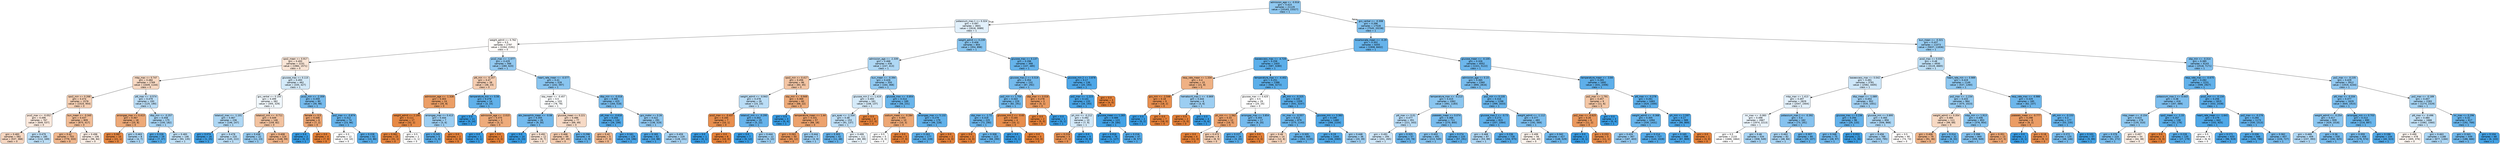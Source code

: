 digraph Tree {
node [shape=box, style="filled, rounded", color="black", fontname="helvetica"] ;
edge [fontname="helvetica"] ;
0 [label="admission_age <= -0.916\ngini = 0.423\nsamples = 21129\nvalue = [10163, 23327]\nclass = 1", fillcolor="#8fc8f0"] ;
1 [label="potassium_max.1 <= 0.324\ngini = 0.497\nsamples = 3601\nvalue = [2618, 3089]\nclass = 1", fillcolor="#e1f0fb"] ;
0 -> 1 [labeldistance=2.5, labelangle=45, headlabel="True"] ;
2 [label="weight_admit <= 0.762\ngini = 0.5\nsamples = 2797\nvalue = [2264, 2191]\nclass = 0", fillcolor="#fefbf9"] ;
1 -> 2 ;
3 [label="spo2_mean <= 0.917\ngini = 0.493\nsamples = 2231\nvalue = [1984, 1571]\nclass = 0", fillcolor="#fae5d6"] ;
2 -> 3 ;
4 [label="mbp_max <= 0.747\ngini = 0.484\nsamples = 1769\nvalue = [1649, 1144]\nclass = 0", fillcolor="#f7d8c2"] ;
3 -> 4 ;
5 [label="spo2_min <= 0.268\ngini = 0.474\nsamples = 1576\nvalue = [1524, 954]\nclass = 0", fillcolor="#f5d0b5"] ;
4 -> 5 ;
6 [label="pco2_max <= -0.052\ngini = 0.496\nsamples = 767\nvalue = [649, 537]\nclass = 0", fillcolor="#fbe9dd"] ;
5 -> 6 ;
7 [label="gini = 0.483\nsamples = 582\nvalue = [537, 368]\nclass = 0", fillcolor="#f7d7c1"] ;
6 -> 7 ;
8 [label="gini = 0.479\nsamples = 185\nvalue = [112, 169]\nclass = 1", fillcolor="#bcdef6"] ;
6 -> 8 ;
9 [label="bun_mean <= -0.345\ngini = 0.437\nsamples = 809\nvalue = [875, 417]\nclass = 0", fillcolor="#f1bd97"] ;
5 -> 9 ;
10 [label="gini = 0.42\nsamples = 703\nvalue = [779, 333]\nclass = 0", fillcolor="#f0b78e"] ;
9 -> 10 ;
11 [label="gini = 0.498\nsamples = 106\nvalue = [96, 84]\nclass = 0", fillcolor="#fcefe6"] ;
9 -> 11 ;
12 [label="ptt_max <= -0.574\ngini = 0.479\nsamples = 193\nvalue = [125, 190]\nclass = 1", fillcolor="#bbddf6"] ;
4 -> 12 ;
13 [label="aniongap_max <= 0.413\ngini = 0.367\nsamples = 18\nvalue = [25, 8]\nclass = 0", fillcolor="#eda978"] ;
12 -> 13 ;
14 [label="gini = 0.087\nsamples = 10\nvalue = [21, 1]\nclass = 0", fillcolor="#e68742"] ;
13 -> 14 ;
15 [label="gini = 0.463\nsamples = 8\nvalue = [4, 7]\nclass = 1", fillcolor="#aad5f4"] ;
13 -> 15 ;
16 [label="dbp_min <= -0.257\ngini = 0.458\nsamples = 175\nvalue = [100, 182]\nclass = 1", fillcolor="#a6d3f3"] ;
12 -> 16 ;
17 [label="gini = 0.226\nsamples = 29\nvalue = [7, 47]\nclass = 1", fillcolor="#56ace9"] ;
16 -> 17 ;
18 [label="gini = 0.483\nsamples = 146\nvalue = [93, 135]\nclass = 1", fillcolor="#c1e1f7"] ;
16 -> 18 ;
19 [label="glucose_max <= 0.115\ngini = 0.493\nsamples = 462\nvalue = [335, 427]\nclass = 1", fillcolor="#d4eaf9"] ;
3 -> 19 ;
20 [label="gcs_verbal <= 0.155\ngini = 0.499\nsamples = 382\nvalue = [305, 329]\nclass = 1", fillcolor="#f1f8fd"] ;
19 -> 20 ;
21 [label="totalco2_max <= -1.101\ngini = 0.467\nsamples = 236\nvalue = [146, 247]\nclass = 1", fillcolor="#aed7f4"] ;
20 -> 21 ;
22 [label="gini = 0.074\nsamples = 16\nvalue = [1, 25]\nclass = 1", fillcolor="#41a1e6"] ;
21 -> 22 ;
23 [label="gini = 0.478\nsamples = 220\nvalue = [145, 222]\nclass = 1", fillcolor="#baddf6"] ;
21 -> 23 ;
24 [label="totalco2_min <= -0.711\ngini = 0.449\nsamples = 146\nvalue = [159, 82]\nclass = 0", fillcolor="#f2c29f"] ;
20 -> 24 ;
25 [label="gini = 0.438\nsamples = 22\nvalue = [11, 23]\nclass = 1", fillcolor="#98ccf1"] ;
24 -> 25 ;
26 [label="gini = 0.408\nsamples = 124\nvalue = [148, 59]\nclass = 0", fillcolor="#efb388"] ;
24 -> 26 ;
27 [label="pco2_min <= -2.359\ngini = 0.359\nsamples = 80\nvalue = [30, 98]\nclass = 1", fillcolor="#76bbed"] ;
19 -> 27 ;
28 [label="female <= 0.5\ngini = 0.346\nsamples = 6\nvalue = [7, 2]\nclass = 0", fillcolor="#eca572"] ;
27 -> 28 ;
29 [label="gini = 0.0\nsamples = 2\nvalue = [0, 2]\nclass = 1", fillcolor="#399de5"] ;
28 -> 29 ;
30 [label="gini = 0.0\nsamples = 4\nvalue = [7, 0]\nclass = 0", fillcolor="#e58139"] ;
28 -> 30 ;
31 [label="po2_max <= -0.874\ngini = 0.312\nsamples = 74\nvalue = [23, 96]\nclass = 1", fillcolor="#68b4eb"] ;
27 -> 31 ;
32 [label="gini = 0.5\nsamples = 12\nvalue = [10, 10]\nclass = 0", fillcolor="#ffffff"] ;
31 -> 32 ;
33 [label="gini = 0.228\nsamples = 62\nvalue = [13, 86]\nclass = 1", fillcolor="#57ace9"] ;
31 -> 33 ;
34 [label="pco2_max <= -1.077\ngini = 0.429\nsamples = 566\nvalue = [280, 620]\nclass = 1", fillcolor="#92c9f1"] ;
2 -> 34 ;
35 [label="ptt_min <= -0.157\ngini = 0.47\nsamples = 38\nvalue = [38, 23]\nclass = 0", fillcolor="#f5cdb1"] ;
34 -> 35 ;
36 [label="admission_age <= -1.328\ngini = 0.303\nsamples = 24\nvalue = [35, 8]\nclass = 0", fillcolor="#eb9e66"] ;
35 -> 36 ;
37 [label="weight_admit <= 2.195\ngini = 0.111\nsamples = 17\nvalue = [32, 2]\nclass = 0", fillcolor="#e78945"] ;
36 -> 37 ;
38 [label="gini = 0.061\nsamples = 15\nvalue = [31, 1]\nclass = 0", fillcolor="#e6853f"] ;
37 -> 38 ;
39 [label="gini = 0.5\nsamples = 2\nvalue = [1, 1]\nclass = 0", fillcolor="#ffffff"] ;
37 -> 39 ;
40 [label="aniongap_max <= 0.413\ngini = 0.444\nsamples = 7\nvalue = [3, 6]\nclass = 1", fillcolor="#9ccef2"] ;
36 -> 40 ;
41 [label="gini = 0.245\nsamples = 5\nvalue = [1, 6]\nclass = 1", fillcolor="#5aade9"] ;
40 -> 41 ;
42 [label="gini = 0.0\nsamples = 2\nvalue = [2, 0]\nclass = 0", fillcolor="#e58139"] ;
40 -> 42 ;
43 [label="temperature_min <= 0.56\ngini = 0.278\nsamples = 14\nvalue = [3, 15]\nclass = 1", fillcolor="#61b1ea"] ;
35 -> 43 ;
44 [label="gini = 0.0\nsamples = 11\nvalue = [0, 14]\nclass = 1", fillcolor="#399de5"] ;
43 -> 44 ;
45 [label="admission_age <= -2.015\ngini = 0.375\nsamples = 3\nvalue = [3, 1]\nclass = 0", fillcolor="#eeab7b"] ;
43 -> 45 ;
46 [label="gini = 0.0\nsamples = 1\nvalue = [0, 1]\nclass = 1", fillcolor="#399de5"] ;
45 -> 46 ;
47 [label="gini = 0.0\nsamples = 2\nvalue = [3, 0]\nclass = 0", fillcolor="#e58139"] ;
45 -> 47 ;
48 [label="heart_rate_mean <= -0.577\ngini = 0.41\nsamples = 528\nvalue = [242, 597]\nclass = 1", fillcolor="#89c5f0"] ;
34 -> 48 ;
49 [label="sbp_mean <= -0.457\ngini = 0.5\nsamples = 103\nvalue = [78, 79]\nclass = 1", fillcolor="#fcfeff"] ;
48 -> 49 ;
50 [label="abs_basophils_mean <= -0.08\ngini = 0.355\nsamples = 26\nvalue = [9, 30]\nclass = 1", fillcolor="#74baed"] ;
49 -> 50 ;
51 [label="gini = 0.0\nsamples = 14\nvalue = [0, 23]\nclass = 1", fillcolor="#399de5"] ;
50 -> 51 ;
52 [label="gini = 0.492\nsamples = 12\nvalue = [9, 7]\nclass = 0", fillcolor="#f9e3d3"] ;
50 -> 52 ;
53 [label="glucose_mean <= 0.221\ngini = 0.486\nsamples = 77\nvalue = [69, 49]\nclass = 0", fillcolor="#f7dac6"] ;
49 -> 53 ;
54 [label="gini = 0.468\nsamples = 69\nvalue = [67, 40]\nclass = 0", fillcolor="#f5ccaf"] ;
53 -> 54 ;
55 [label="gini = 0.298\nsamples = 8\nvalue = [2, 9]\nclass = 1", fillcolor="#65b3eb"] ;
53 -> 55 ;
56 [label="dbp_min <= -0.018\ngini = 0.365\nsamples = 425\nvalue = [164, 518]\nclass = 1", fillcolor="#78bced"] ;
48 -> 56 ;
57 [label="ptt_max <= -0.618\ngini = 0.204\nsamples = 134\nvalue = [26, 199]\nclass = 1", fillcolor="#53aae8"] ;
56 -> 57 ;
58 [label="gini = 0.42\nsamples = 5\nvalue = [7, 3]\nclass = 0", fillcolor="#f0b78e"] ;
57 -> 58 ;
59 [label="gini = 0.161\nsamples = 129\nvalue = [19, 196]\nclass = 1", fillcolor="#4ca6e8"] ;
57 -> 59 ;
60 [label="gcs_motor <= 0.26\ngini = 0.422\nsamples = 291\nvalue = [138, 319]\nclass = 1", fillcolor="#8fc7f0"] ;
56 -> 60 ;
61 [label="gini = 0.183\nsamples = 62\nvalue = [10, 88]\nclass = 1", fillcolor="#50a8e8"] ;
60 -> 61 ;
62 [label="gini = 0.459\nsamples = 229\nvalue = [128, 231]\nclass = 1", fillcolor="#a7d3f3"] ;
60 -> 62 ;
63 [label="weight_admit <= 0.239\ngini = 0.406\nsamples = 804\nvalue = [354, 898]\nclass = 1", fillcolor="#87c4ef"] ;
1 -> 63 ;
64 [label="admission_age <= -2.339\ngini = 0.468\nsamples = 436\nvalue = [247, 413]\nclass = 1", fillcolor="#afd8f5"] ;
63 -> 64 ;
65 [label="spo2_min <= 0.417\ngini = 0.456\nsamples = 86\nvalue = [83, 45]\nclass = 0", fillcolor="#f3c5a4"] ;
64 -> 65 ;
66 [label="weight_admit <= -0.943\ngini = 0.478\nsamples = 26\nvalue = [15, 23]\nclass = 1", fillcolor="#baddf6"] ;
65 -> 66 ;
67 [label="pco2_max <= -0.437\ngini = 0.165\nsamples = 7\nvalue = [10, 1]\nclass = 0", fillcolor="#e88e4d"] ;
66 -> 67 ;
68 [label="gini = 0.0\nsamples = 1\nvalue = [0, 1]\nclass = 1", fillcolor="#399de5"] ;
67 -> 68 ;
69 [label="gini = 0.0\nsamples = 6\nvalue = [10, 0]\nclass = 0", fillcolor="#e58139"] ;
67 -> 69 ;
70 [label="totalco2_min <= -0.295\ngini = 0.302\nsamples = 19\nvalue = [5, 22]\nclass = 1", fillcolor="#66b3eb"] ;
66 -> 70 ;
71 [label="gini = 0.0\nsamples = 7\nvalue = [0, 12]\nclass = 1", fillcolor="#399de5"] ;
70 -> 71 ;
72 [label="gini = 0.444\nsamples = 12\nvalue = [5, 10]\nclass = 1", fillcolor="#9ccef2"] ;
70 -> 72 ;
73 [label="sbp_min <= -0.949\ngini = 0.369\nsamples = 60\nvalue = [68, 22]\nclass = 0", fillcolor="#edaa79"] ;
65 -> 73 ;
74 [label="gini = 0.0\nsamples = 3\nvalue = [0, 4]\nclass = 1", fillcolor="#399de5"] ;
73 -> 74 ;
75 [label="temperature_mean <= 1.44\ngini = 0.331\nsamples = 57\nvalue = [68, 18]\nclass = 0", fillcolor="#eca26d"] ;
73 -> 75 ;
76 [label="gini = 0.263\nsamples = 50\nvalue = [65, 12]\nclass = 0", fillcolor="#ea985e"] ;
75 -> 76 ;
77 [label="gini = 0.444\nsamples = 7\nvalue = [3, 6]\nclass = 1", fillcolor="#9ccef2"] ;
75 -> 77 ;
78 [label="bun_mean <= -0.394\ngini = 0.426\nsamples = 350\nvalue = [164, 368]\nclass = 1", fillcolor="#91c9f1"] ;
64 -> 78 ;
79 [label="glucose_min.2 <= 1.419\ngini = 0.493\nsamples = 161\nvalue = [108, 137]\nclass = 1", fillcolor="#d5eaf9"] ;
78 -> 79 ;
80 [label="gcs_eyes <= -1.334\ngini = 0.48\nsamples = 153\nvalue = [91, 137]\nclass = 1", fillcolor="#bddef6"] ;
79 -> 80 ;
81 [label="gini = 0.303\nsamples = 42\nvalue = [11, 48]\nclass = 1", fillcolor="#66b3eb"] ;
80 -> 81 ;
82 [label="gini = 0.499\nsamples = 111\nvalue = [80, 89]\nclass = 1", fillcolor="#ebf5fc"] ;
80 -> 82 ;
83 [label="gini = 0.0\nsamples = 8\nvalue = [17, 0]\nclass = 0", fillcolor="#e58139"] ;
79 -> 83 ;
84 [label="glucose_max <= -0.854\ngini = 0.314\nsamples = 189\nvalue = [56, 231]\nclass = 1", fillcolor="#69b5eb"] ;
78 -> 84 ;
85 [label="sodium_mean <= -0.284\ngini = 0.355\nsamples = 10\nvalue = [10, 3]\nclass = 0", fillcolor="#eda774"] ;
84 -> 85 ;
86 [label="gini = 0.5\nsamples = 5\nvalue = [3, 3]\nclass = 0", fillcolor="#ffffff"] ;
85 -> 86 ;
87 [label="gini = 0.0\nsamples = 5\nvalue = [7, 0]\nclass = 0", fillcolor="#e58139"] ;
85 -> 87 ;
88 [label="aniongap_max <= 5.132\ngini = 0.279\nsamples = 179\nvalue = [46, 228]\nclass = 1", fillcolor="#61b1ea"] ;
84 -> 88 ;
89 [label="gini = 0.263\nsamples = 177\nvalue = [42, 228]\nclass = 1", fillcolor="#5dafea"] ;
88 -> 89 ;
90 [label="gini = 0.0\nsamples = 2\nvalue = [4, 0]\nclass = 0", fillcolor="#e58139"] ;
88 -> 90 ;
91 [label="glucose_max <= 0.137\ngini = 0.296\nsamples = 368\nvalue = [107, 485]\nclass = 1", fillcolor="#65b3eb"] ;
63 -> 91 ;
92 [label="glucose_max.2 <= 0.519\ngini = 0.354\nsamples = 232\nvalue = [87, 292]\nclass = 1", fillcolor="#74baed"] ;
91 -> 92 ;
93 [label="po2_min <= 1.704\ngini = 0.343\nsamples = 229\nvalue = [82, 291]\nclass = 1", fillcolor="#71b9ec"] ;
92 -> 93 ;
94 [label="sbp_max <= -1.72\ngini = 0.319\nsamples = 225\nvalue = [72, 290]\nclass = 1", fillcolor="#6ab5eb"] ;
93 -> 94 ;
95 [label="gini = 0.0\nsamples = 2\nvalue = [4, 0]\nclass = 0", fillcolor="#e58139"] ;
94 -> 95 ;
96 [label="gini = 0.308\nsamples = 223\nvalue = [68, 290]\nclass = 1", fillcolor="#67b4eb"] ;
94 -> 96 ;
97 [label="glucose_min.2 <= -0.65\ngini = 0.165\nsamples = 4\nvalue = [10, 1]\nclass = 0", fillcolor="#e88e4d"] ;
93 -> 97 ;
98 [label="gini = 0.0\nsamples = 1\nvalue = [0, 1]\nclass = 1", fillcolor="#399de5"] ;
97 -> 98 ;
99 [label="gini = 0.0\nsamples = 3\nvalue = [10, 0]\nclass = 0", fillcolor="#e58139"] ;
97 -> 99 ;
100 [label="sbp_max <= 0.016\ngini = 0.278\nsamples = 3\nvalue = [5, 1]\nclass = 0", fillcolor="#ea9a61"] ;
92 -> 100 ;
101 [label="gini = 0.0\nsamples = 2\nvalue = [5, 0]\nclass = 0", fillcolor="#e58139"] ;
100 -> 101 ;
102 [label="gini = 0.0\nsamples = 1\nvalue = [0, 1]\nclass = 1", fillcolor="#399de5"] ;
100 -> 102 ;
103 [label="glucose_min.2 <= 3.878\ngini = 0.17\nsamples = 136\nvalue = [20, 193]\nclass = 1", fillcolor="#4ea7e8"] ;
91 -> 103 ;
104 [label="po2_max <= -1.223\ngini = 0.141\nsamples = 133\nvalue = [16, 193]\nclass = 1", fillcolor="#49a5e7"] ;
103 -> 104 ;
105 [label="ph_min <= -0.212\ngini = 0.492\nsamples = 10\nvalue = [7, 9]\nclass = 1", fillcolor="#d3e9f9"] ;
104 -> 105 ;
106 [label="gini = 0.219\nsamples = 5\nvalue = [7, 1]\nclass = 0", fillcolor="#e99355"] ;
105 -> 106 ;
107 [label="gini = 0.0\nsamples = 5\nvalue = [0, 8]\nclass = 1", fillcolor="#399de5"] ;
105 -> 107 ;
108 [label="glucose_mean <= 1.283\ngini = 0.089\nsamples = 123\nvalue = [9, 184]\nclass = 1", fillcolor="#43a2e6"] ;
104 -> 108 ;
109 [label="gini = 0.016\nsamples = 76\nvalue = [1, 127]\nclass = 1", fillcolor="#3b9ee5"] ;
108 -> 109 ;
110 [label="gini = 0.216\nsamples = 47\nvalue = [8, 57]\nclass = 1", fillcolor="#55abe9"] ;
108 -> 110 ;
111 [label="gini = 0.0\nsamples = 3\nvalue = [4, 0]\nclass = 0", fillcolor="#e58139"] ;
103 -> 111 ;
112 [label="gcs_verbal <= -0.308\ngini = 0.396\nsamples = 17528\nvalue = [7545, 20238]\nclass = 1", fillcolor="#83c2ef"] ;
0 -> 112 [labeldistance=2.5, labelangle=-45, headlabel="False"] ;
113 [label="bicarbonate_mean <= -0.29\ngini = 0.302\nsamples = 6455\nvalue = [1908, 8402]\nclass = 1", fillcolor="#66b3eb"] ;
112 -> 113 ;
114 [label="baseexcess_max <= -4.729\ngini = 0.258\nsamples = 2403\nvalue = [587, 3280]\nclass = 1", fillcolor="#5cafea"] ;
113 -> 114 ;
115 [label="resp_rate_mean <= 1.334\ngini = 0.4\nsamples = 15\nvalue = [21, 8]\nclass = 0", fillcolor="#efb184"] ;
114 -> 115 ;
116 [label="gcs_min <= -2.546\ngini = 0.18\nsamples = 9\nvalue = [18, 2]\nclass = 0", fillcolor="#e88f4f"] ;
115 -> 116 ;
117 [label="gini = 0.0\nsamples = 2\nvalue = [0, 2]\nclass = 1", fillcolor="#399de5"] ;
116 -> 117 ;
118 [label="gini = 0.0\nsamples = 7\nvalue = [18, 0]\nclass = 0", fillcolor="#e58139"] ;
116 -> 118 ;
119 [label="hematocrit_max.1 <= -0.869\ngini = 0.444\nsamples = 6\nvalue = [3, 6]\nclass = 1", fillcolor="#9ccef2"] ;
115 -> 119 ;
120 [label="gini = 0.0\nsamples = 2\nvalue = [3, 0]\nclass = 0", fillcolor="#e58139"] ;
119 -> 120 ;
121 [label="gini = 0.0\nsamples = 4\nvalue = [0, 6]\nclass = 1", fillcolor="#399de5"] ;
119 -> 121 ;
122 [label="temperature_max <= -4.402\ngini = 0.251\nsamples = 2388\nvalue = [566, 3272]\nclass = 1", fillcolor="#5baee9"] ;
114 -> 122 ;
123 [label="glucose_max <= 0.425\ngini = 0.5\nsamples = 29\nvalue = [25, 25]\nclass = 0", fillcolor="#ffffff"] ;
122 -> 123 ;
124 [label="ph_min <= -1.562\ngini = 0.33\nsamples = 12\nvalue = [19, 5]\nclass = 0", fillcolor="#eca26d"] ;
123 -> 124 ;
125 [label="gini = 0.0\nsamples = 4\nvalue = [11, 0]\nclass = 0", fillcolor="#e58139"] ;
124 -> 125 ;
126 [label="gini = 0.473\nsamples = 8\nvalue = [8, 5]\nclass = 0", fillcolor="#f5d0b5"] ;
124 -> 126 ;
127 [label="aniongap_max <= 3.854\ngini = 0.355\nsamples = 17\nvalue = [6, 20]\nclass = 1", fillcolor="#74baed"] ;
123 -> 127 ;
128 [label="gini = 0.227\nsamples = 16\nvalue = [3, 20]\nclass = 1", fillcolor="#57ace9"] ;
127 -> 128 ;
129 [label="gini = 0.0\nsamples = 1\nvalue = [3, 0]\nclass = 0", fillcolor="#e58139"] ;
127 -> 129 ;
130 [label="ptt_min <= -0.325\ngini = 0.245\nsamples = 2359\nvalue = [541, 3247]\nclass = 1", fillcolor="#5aade9"] ;
122 -> 130 ;
131 [label="inr_max <= -0.557\ngini = 0.313\nsamples = 879\nvalue = [275, 1143]\nclass = 1", fillcolor="#69b5eb"] ;
130 -> 131 ;
132 [label="gini = 0.48\nsamples = 14\nvalue = [12, 8]\nclass = 0", fillcolor="#f6d5bd"] ;
131 -> 132 ;
133 [label="gini = 0.305\nsamples = 865\nvalue = [263, 1135]\nclass = 1", fillcolor="#67b4eb"] ;
131 -> 133 ;
134 [label="glucose_min <= 3.383\ngini = 0.199\nsamples = 1480\nvalue = [266, 2104]\nclass = 1", fillcolor="#52a9e8"] ;
130 -> 134 ;
135 [label="gini = 0.19\nsamples = 1444\nvalue = [246, 2065]\nclass = 1", fillcolor="#51a9e8"] ;
134 -> 135 ;
136 [label="gini = 0.448\nsamples = 36\nvalue = [20, 39]\nclass = 1", fillcolor="#9fcff2"] ;
134 -> 136 ;
137 [label="glucose_mean <= -0.105\ngini = 0.326\nsamples = 4052\nvalue = [1321, 5122]\nclass = 1", fillcolor="#6cb6ec"] ;
113 -> 137 ;
138 [label="admission_age <= 0.15\ngini = 0.365\nsamples = 2360\nvalue = [890, 2816]\nclass = 1", fillcolor="#78bced"] ;
137 -> 138 ;
139 [label="temperature_max <= -0.213\ngini = 0.415\nsamples = 1062\nvalue = [491, 1183]\nclass = 1", fillcolor="#8bc6f0"] ;
138 -> 139 ;
140 [label="ptt_max <= 0.01\ngini = 0.477\nsamples = 351\nvalue = [221, 343]\nclass = 1", fillcolor="#b9dcf6"] ;
139 -> 140 ;
141 [label="gini = 0.491\nsamples = 294\nvalue = [201, 265]\nclass = 1", fillcolor="#cfe7f9"] ;
140 -> 141 ;
142 [label="gini = 0.325\nsamples = 57\nvalue = [20, 78]\nclass = 1", fillcolor="#6cb6ec"] ;
140 -> 142 ;
143 [label="platelets_mean <= 0.074\ngini = 0.368\nsamples = 711\nvalue = [270, 840]\nclass = 1", fillcolor="#79bced"] ;
139 -> 143 ;
144 [label="gini = 0.403\nsamples = 491\nvalue = [213, 549]\nclass = 1", fillcolor="#86c3ef"] ;
143 -> 144 ;
145 [label="gini = 0.274\nsamples = 220\nvalue = [57, 291]\nclass = 1", fillcolor="#60b0ea"] ;
143 -> 145 ;
146 [label="po2_min <= 0.235\ngini = 0.316\nsamples = 1298\nvalue = [399, 1633]\nclass = 1", fillcolor="#69b5eb"] ;
138 -> 146 ;
147 [label="glucose_max.2 <= -0.73\ngini = 0.273\nsamples = 815\nvalue = [207, 1064]\nclass = 1", fillcolor="#60b0ea"] ;
146 -> 147 ;
148 [label="gini = 0.468\nsamples = 87\nvalue = [53, 89]\nclass = 1", fillcolor="#afd7f4"] ;
147 -> 148 ;
149 [label="gini = 0.236\nsamples = 728\nvalue = [154, 975]\nclass = 1", fillcolor="#58ace9"] ;
147 -> 149 ;
150 [label="weight_admit <= -1.112\ngini = 0.377\nsamples = 483\nvalue = [192, 569]\nclass = 1", fillcolor="#7cbeee"] ;
146 -> 150 ;
151 [label="gini = 0.499\nsamples = 56\nvalue = [44, 40]\nclass = 0", fillcolor="#fdf4ed"] ;
150 -> 151 ;
152 [label="gini = 0.342\nsamples = 427\nvalue = [148, 529]\nclass = 1", fillcolor="#70b8ec"] ;
150 -> 152 ;
153 [label="temperature_mean <= -3.84\ngini = 0.265\nsamples = 1692\nvalue = [431, 2306]\nclass = 1", fillcolor="#5eafea"] ;
137 -> 153 ;
154 [label="po2_max <= 1.791\ngini = 0.457\nsamples = 9\nvalue = [11, 6]\nclass = 0", fillcolor="#f3c6a5"] ;
153 -> 154 ;
155 [label="po2_max <= -0.625\ngini = 0.26\nsamples = 6\nvalue = [11, 2]\nclass = 0", fillcolor="#ea985d"] ;
154 -> 155 ;
156 [label="gini = 0.0\nsamples = 1\nvalue = [0, 1]\nclass = 1", fillcolor="#399de5"] ;
155 -> 156 ;
157 [label="gini = 0.153\nsamples = 5\nvalue = [11, 1]\nclass = 0", fillcolor="#e78c4b"] ;
155 -> 157 ;
158 [label="gini = 0.0\nsamples = 3\nvalue = [0, 4]\nclass = 1", fillcolor="#399de5"] ;
154 -> 158 ;
159 [label="ptt_max <= -0.278\ngini = 0.261\nsamples = 1683\nvalue = [420, 2300]\nclass = 1", fillcolor="#5dafea"] ;
153 -> 159 ;
160 [label="weight_admit <= -0.368\ngini = 0.305\nsamples = 1094\nvalue = [330, 1431]\nclass = 1", fillcolor="#67b4eb"] ;
159 -> 160 ;
161 [label="gini = 0.433\nsamples = 367\nvalue = [187, 403]\nclass = 1", fillcolor="#95caf1"] ;
160 -> 161 ;
162 [label="gini = 0.214\nsamples = 727\nvalue = [143, 1028]\nclass = 1", fillcolor="#55abe9"] ;
160 -> 162 ;
163 [label="ph_min <= 2.597\ngini = 0.17\nsamples = 589\nvalue = [90, 869]\nclass = 1", fillcolor="#4ea7e8"] ;
159 -> 163 ;
164 [label="gini = 0.165\nsamples = 588\nvalue = [87, 869]\nclass = 1", fillcolor="#4da7e8"] ;
163 -> 164 ;
165 [label="gini = 0.0\nsamples = 1\nvalue = [3, 0]\nclass = 0", fillcolor="#e58139"] ;
163 -> 165 ;
166 [label="bun_mean <= -0.321\ngini = 0.437\nsamples = 11073\nvalue = [5637, 11836]\nclass = 1", fillcolor="#97ccf1"] ;
112 -> 166 ;
167 [label="pco2_max <= 0.033\ngini = 0.48\nsamples = 4930\nvalue = [3119, 4665]\nclass = 1", fillcolor="#bddff6"] ;
166 -> 167 ;
168 [label="baseexcess_max <= 0.042\ngini = 0.491\nsamples = 3781\nvalue = [2582, 3405]\nclass = 1", fillcolor="#cfe7f9"] ;
167 -> 168 ;
169 [label="mbp_max <= 1.413\ngini = 0.497\nsamples = 2829\nvalue = [2047, 2404]\nclass = 1", fillcolor="#e2f0fb"] ;
168 -> 169 ;
170 [label="inr_max <= -0.083\ngini = 0.498\nsamples = 2667\nvalue = [1974, 2213]\nclass = 1", fillcolor="#eaf4fc"] ;
169 -> 170 ;
171 [label="gini = 0.5\nsamples = 2133\nvalue = [1666, 1664]\nclass = 0", fillcolor="#ffffff"] ;
170 -> 171 ;
172 [label="gini = 0.46\nsamples = 534\nvalue = [308, 549]\nclass = 1", fillcolor="#a8d4f4"] ;
170 -> 172 ;
173 [label="potassium_max.1 <= -0.392\ngini = 0.4\nsamples = 162\nvalue = [73, 191]\nclass = 1", fillcolor="#85c2ef"] ;
169 -> 173 ;
174 [label="gini = 0.463\nsamples = 82\nvalue = [48, 84]\nclass = 1", fillcolor="#aad5f4"] ;
173 -> 174 ;
175 [label="gini = 0.307\nsamples = 80\nvalue = [25, 107]\nclass = 1", fillcolor="#67b4eb"] ;
173 -> 175 ;
176 [label="dbp_mean <= -1.089\ngini = 0.454\nsamples = 952\nvalue = [535, 1001]\nclass = 1", fillcolor="#a3d1f3"] ;
168 -> 176 ;
177 [label="glucose_max <= 0.236\ngini = 0.294\nsamples = 96\nvalue = [29, 133]\nclass = 1", fillcolor="#64b2eb"] ;
176 -> 177 ;
178 [label="gini = 0.348\nsamples = 75\nvalue = [28, 97]\nclass = 1", fillcolor="#72b9ed"] ;
177 -> 178 ;
179 [label="gini = 0.053\nsamples = 21\nvalue = [1, 36]\nclass = 1", fillcolor="#3ea0e6"] ;
177 -> 179 ;
180 [label="glucose_min <= 0.895\ngini = 0.465\nsamples = 856\nvalue = [506, 868]\nclass = 1", fillcolor="#acd6f4"] ;
176 -> 180 ;
181 [label="gini = 0.456\nsamples = 766\nvalue = [432, 795]\nclass = 1", fillcolor="#a5d2f3"] ;
180 -> 181 ;
182 [label="gini = 0.5\nsamples = 90\nvalue = [74, 73]\nclass = 0", fillcolor="#fffdfc"] ;
180 -> 182 ;
183 [label="heart_rate_min <= 0.989\ngini = 0.419\nsamples = 1149\nvalue = [537, 1260]\nclass = 1", fillcolor="#8dc7f0"] ;
167 -> 183 ;
184 [label="po2_max <= -1.234\ngini = 0.433\nsamples = 964\nvalue = [475, 1023]\nclass = 1", fillcolor="#95cbf1"] ;
183 -> 184 ;
185 [label="weight_admit <= 0.354\ngini = 0.484\nsamples = 111\nvalue = [99, 69]\nclass = 0", fillcolor="#f7d9c3"] ;
184 -> 185 ;
186 [label="gini = 0.406\nsamples = 79\nvalue = [91, 36]\nclass = 0", fillcolor="#efb387"] ;
185 -> 186 ;
187 [label="gini = 0.314\nsamples = 32\nvalue = [8, 33]\nclass = 1", fillcolor="#69b5eb"] ;
185 -> 187 ;
188 [label="mbp_min <= 1.913\ngini = 0.406\nsamples = 853\nvalue = [376, 954]\nclass = 1", fillcolor="#87c4ef"] ;
184 -> 188 ;
189 [label="gini = 0.398\nsamples = 840\nvalue = [359, 949]\nclass = 1", fillcolor="#84c2ef"] ;
188 -> 189 ;
190 [label="gini = 0.351\nsamples = 13\nvalue = [17, 5]\nclass = 0", fillcolor="#eda673"] ;
188 -> 190 ;
191 [label="resp_rate_max <= -0.986\ngini = 0.329\nsamples = 185\nvalue = [62, 237]\nclass = 1", fillcolor="#6db7ec"] ;
183 -> 191 ;
192 [label="platelets_mean <= -0.777\ngini = 0.298\nsamples = 8\nvalue = [9, 2]\nclass = 0", fillcolor="#eb9d65"] ;
191 -> 192 ;
193 [label="gini = 0.0\nsamples = 1\nvalue = [0, 1]\nclass = 1", fillcolor="#399de5"] ;
192 -> 193 ;
194 [label="gini = 0.18\nsamples = 7\nvalue = [9, 1]\nclass = 0", fillcolor="#e88f4f"] ;
192 -> 194 ;
195 [label="ptt_min <= -0.153\ngini = 0.3\nsamples = 177\nvalue = [53, 235]\nclass = 1", fillcolor="#66b3eb"] ;
191 -> 195 ;
196 [label="gini = 0.372\nsamples = 120\nvalue = [48, 146]\nclass = 1", fillcolor="#7abdee"] ;
195 -> 196 ;
197 [label="gini = 0.101\nsamples = 57\nvalue = [5, 89]\nclass = 1", fillcolor="#44a3e6"] ;
195 -> 197 ;
198 [label="sbp_min <= -0.314\ngini = 0.385\nsamples = 6143\nvalue = [2518, 7171]\nclass = 1", fillcolor="#7fbfee"] ;
166 -> 198 ;
199 [label="resp_rate_max <= -0.675\ngini = 0.282\nsamples = 2231\nvalue = [599, 2927]\nclass = 1", fillcolor="#62b1ea"] ;
198 -> 199 ;
200 [label="potassium_max.1 <= 0.443\ngini = 0.38\nsamples = 416\nvalue = [167, 489]\nclass = 1", fillcolor="#7dbeee"] ;
199 -> 200 ;
201 [label="mbp_mean <= -0.154\ngini = 0.423\nsamples = 278\nvalue = [135, 310]\nclass = 1", fillcolor="#8fc8f0"] ;
200 -> 201 ;
202 [label="gini = 0.376\nsamples = 224\nvalue = [91, 272]\nclass = 1", fillcolor="#7bbeee"] ;
201 -> 202 ;
203 [label="gini = 0.497\nsamples = 54\nvalue = [44, 38]\nclass = 0", fillcolor="#fbeee4"] ;
201 -> 203 ;
204 [label="spo2_mean <= -1.33\ngini = 0.257\nsamples = 138\nvalue = [32, 179]\nclass = 1", fillcolor="#5cafea"] ;
200 -> 204 ;
205 [label="gini = 0.0\nsamples = 3\nvalue = [5, 0]\nclass = 0", fillcolor="#e58139"] ;
204 -> 205 ;
206 [label="gini = 0.228\nsamples = 135\nvalue = [27, 179]\nclass = 1", fillcolor="#57ace9"] ;
204 -> 206 ;
207 [label="pco2_min <= -0.134\ngini = 0.256\nsamples = 1815\nvalue = [432, 2438]\nclass = 1", fillcolor="#5caeea"] ;
199 -> 207 ;
208 [label="heart_rate_mean <= -1.641\ngini = 0.179\nsamples = 642\nvalue = [102, 925]\nclass = 1", fillcolor="#4fa8e8"] ;
207 -> 208 ;
209 [label="gini = 0.5\nsamples = 9\nvalue = [6, 6]\nclass = 0", fillcolor="#ffffff"] ;
208 -> 209 ;
210 [label="gini = 0.171\nsamples = 633\nvalue = [96, 919]\nclass = 1", fillcolor="#4ea7e8"] ;
208 -> 210 ;
211 [label="po2_max <= -0.276\ngini = 0.294\nsamples = 1173\nvalue = [330, 1513]\nclass = 1", fillcolor="#64b2eb"] ;
207 -> 211 ;
212 [label="gini = 0.206\nsamples = 566\nvalue = [104, 786]\nclass = 1", fillcolor="#53aae8"] ;
211 -> 212 ;
213 [label="gini = 0.362\nsamples = 607\nvalue = [226, 727]\nclass = 1", fillcolor="#77bbed"] ;
211 -> 213 ;
214 [label="po2_max <= -0.235\ngini = 0.429\nsamples = 3912\nvalue = [1919, 4244]\nclass = 1", fillcolor="#93c9f1"] ;
198 -> 214 ;
215 [label="ptt_max <= -0.334\ngini = 0.377\nsamples = 1629\nvalue = [645, 1915]\nclass = 1", fillcolor="#7cbeee"] ;
214 -> 215 ;
216 [label="weight_admit <= -0.254\ngini = 0.417\nsamples = 939\nvalue = [429, 1018]\nclass = 1", fillcolor="#8cc6f0"] ;
215 -> 216 ;
217 [label="gini = 0.469\nsamples = 409\nvalue = [237, 393]\nclass = 1", fillcolor="#b0d8f5"] ;
216 -> 217 ;
218 [label="gini = 0.36\nsamples = 530\nvalue = [192, 625]\nclass = 1", fillcolor="#76bbed"] ;
216 -> 218 ;
219 [label="aniongap_min <= 0.703\ngini = 0.313\nsamples = 690\nvalue = [216, 897]\nclass = 1", fillcolor="#69b5eb"] ;
215 -> 219 ;
220 [label="gini = 0.359\nsamples = 456\nvalue = [176, 574]\nclass = 1", fillcolor="#76bbed"] ;
219 -> 220 ;
221 [label="gini = 0.196\nsamples = 234\nvalue = [40, 323]\nclass = 1", fillcolor="#52a9e8"] ;
219 -> 221 ;
222 [label="po2_max <= -0.189\ngini = 0.457\nsamples = 2283\nvalue = [1274, 2329]\nclass = 1", fillcolor="#a5d3f3"] ;
214 -> 222 ;
223 [label="ptt_max <= -0.496\ngini = 0.484\nsamples = 1666\nvalue = [1082, 1560]\nclass = 1", fillcolor="#c2e1f7"] ;
222 -> 223 ;
224 [label="gini = 0.499\nsamples = 478\nvalue = [405, 376]\nclass = 0", fillcolor="#fdf6f1"] ;
223 -> 224 ;
225 [label="gini = 0.463\nsamples = 1188\nvalue = [677, 1184]\nclass = 1", fillcolor="#aad5f4"] ;
223 -> 225 ;
226 [label="inr_max <= 0.296\ngini = 0.32\nsamples = 617\nvalue = [192, 769]\nclass = 1", fillcolor="#6ab5eb"] ;
222 -> 226 ;
227 [label="gini = 0.341\nsamples = 549\nvalue = [186, 666]\nclass = 1", fillcolor="#70b8ec"] ;
226 -> 227 ;
228 [label="gini = 0.104\nsamples = 68\nvalue = [6, 103]\nclass = 1", fillcolor="#45a3e7"] ;
226 -> 228 ;
}